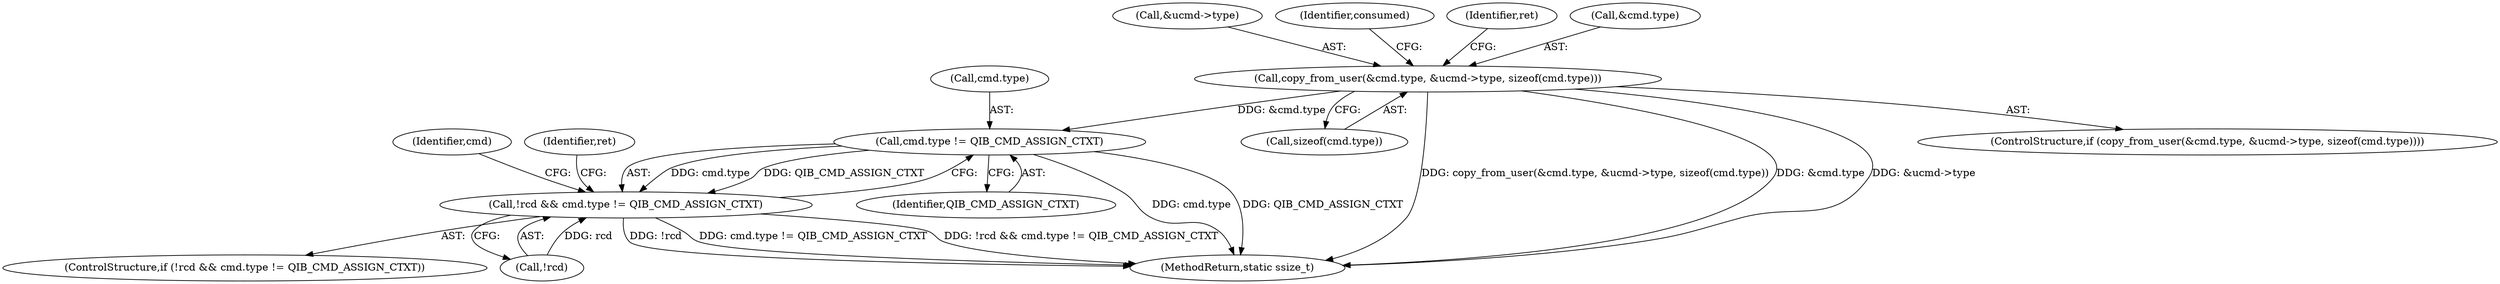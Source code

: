 digraph "0_linux_e6bd18f57aad1a2d1ef40e646d03ed0f2515c9e3_2@API" {
"1000148" [label="(Call,copy_from_user(&cmd.type, &ucmd->type, sizeof(cmd.type)))"];
"1000495" [label="(Call,cmd.type != QIB_CMD_ASSIGN_CTXT)"];
"1000492" [label="(Call,!rcd && cmd.type != QIB_CMD_ASSIGN_CTXT)"];
"1000496" [label="(Call,cmd.type)"];
"1000153" [label="(Call,&ucmd->type)"];
"1000157" [label="(Call,sizeof(cmd.type))"];
"1000508" [label="(Identifier,cmd)"];
"1000499" [label="(Identifier,QIB_CMD_ASSIGN_CTXT)"];
"1000502" [label="(Identifier,ret)"];
"1000168" [label="(Identifier,consumed)"];
"1000491" [label="(ControlStructure,if (!rcd && cmd.type != QIB_CMD_ASSIGN_CTXT))"];
"1000163" [label="(Identifier,ret)"];
"1000495" [label="(Call,cmd.type != QIB_CMD_ASSIGN_CTXT)"];
"1000725" [label="(MethodReturn,static ssize_t)"];
"1000149" [label="(Call,&cmd.type)"];
"1000148" [label="(Call,copy_from_user(&cmd.type, &ucmd->type, sizeof(cmd.type)))"];
"1000147" [label="(ControlStructure,if (copy_from_user(&cmd.type, &ucmd->type, sizeof(cmd.type))))"];
"1000492" [label="(Call,!rcd && cmd.type != QIB_CMD_ASSIGN_CTXT)"];
"1000493" [label="(Call,!rcd)"];
"1000148" -> "1000147"  [label="AST: "];
"1000148" -> "1000157"  [label="CFG: "];
"1000149" -> "1000148"  [label="AST: "];
"1000153" -> "1000148"  [label="AST: "];
"1000157" -> "1000148"  [label="AST: "];
"1000163" -> "1000148"  [label="CFG: "];
"1000168" -> "1000148"  [label="CFG: "];
"1000148" -> "1000725"  [label="DDG: copy_from_user(&cmd.type, &ucmd->type, sizeof(cmd.type))"];
"1000148" -> "1000725"  [label="DDG: &cmd.type"];
"1000148" -> "1000725"  [label="DDG: &ucmd->type"];
"1000148" -> "1000495"  [label="DDG: &cmd.type"];
"1000495" -> "1000492"  [label="AST: "];
"1000495" -> "1000499"  [label="CFG: "];
"1000496" -> "1000495"  [label="AST: "];
"1000499" -> "1000495"  [label="AST: "];
"1000492" -> "1000495"  [label="CFG: "];
"1000495" -> "1000725"  [label="DDG: cmd.type"];
"1000495" -> "1000725"  [label="DDG: QIB_CMD_ASSIGN_CTXT"];
"1000495" -> "1000492"  [label="DDG: cmd.type"];
"1000495" -> "1000492"  [label="DDG: QIB_CMD_ASSIGN_CTXT"];
"1000492" -> "1000491"  [label="AST: "];
"1000492" -> "1000493"  [label="CFG: "];
"1000493" -> "1000492"  [label="AST: "];
"1000502" -> "1000492"  [label="CFG: "];
"1000508" -> "1000492"  [label="CFG: "];
"1000492" -> "1000725"  [label="DDG: !rcd"];
"1000492" -> "1000725"  [label="DDG: cmd.type != QIB_CMD_ASSIGN_CTXT"];
"1000492" -> "1000725"  [label="DDG: !rcd && cmd.type != QIB_CMD_ASSIGN_CTXT"];
"1000493" -> "1000492"  [label="DDG: rcd"];
}
